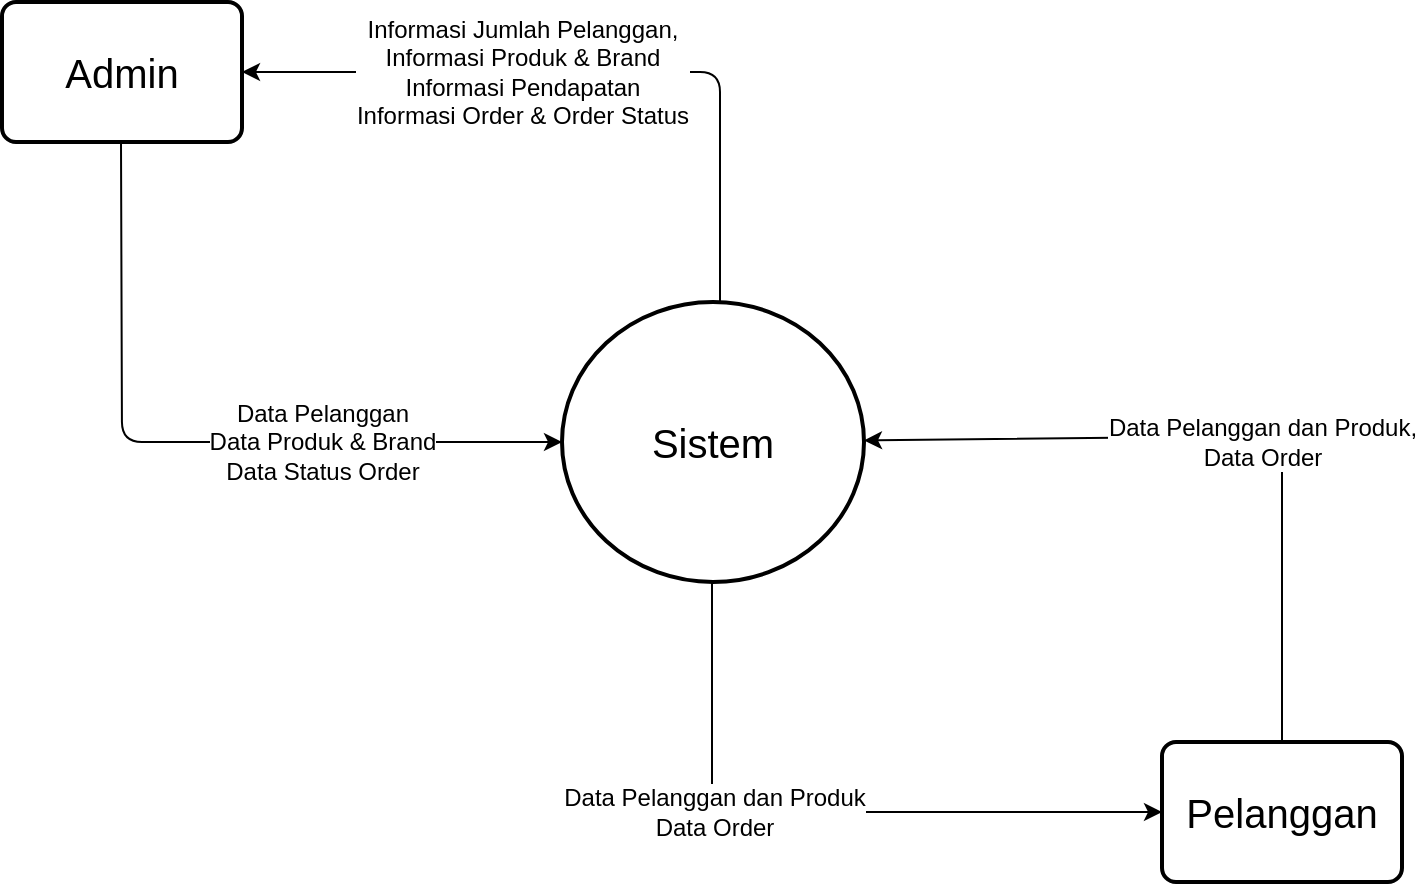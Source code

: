 <mxfile version="14.9.4" type="device" pages="6"><diagram id="sgA6aeNrtOhsm39W0cN5" name="Data Flow Diagram"><mxGraphModel dx="862" dy="482" grid="1" gridSize="10" guides="1" tooltips="1" connect="1" arrows="1" fold="1" page="1" pageScale="1" pageWidth="827" pageHeight="1169" math="0" shadow="0"><root><mxCell id="KXkqj0pBBz18cqoMZLjd-0"/><mxCell id="KXkqj0pBBz18cqoMZLjd-1" parent="KXkqj0pBBz18cqoMZLjd-0"/><mxCell id="KXkqj0pBBz18cqoMZLjd-3" value="Sistem" style="strokeWidth=2;html=1;shape=mxgraph.flowchart.start_2;whiteSpace=wrap;fontSize=20;" parent="KXkqj0pBBz18cqoMZLjd-1" vertex="1"><mxGeometry x="310" y="190" width="151" height="140" as="geometry"/></mxCell><mxCell id="KXkqj0pBBz18cqoMZLjd-4" value="Pelanggan" style="rounded=1;whiteSpace=wrap;html=1;absoluteArcSize=1;arcSize=14;strokeWidth=2;fontSize=20;" parent="KXkqj0pBBz18cqoMZLjd-1" vertex="1"><mxGeometry x="610" y="410" width="120" height="70" as="geometry"/></mxCell><mxCell id="KXkqj0pBBz18cqoMZLjd-5" value="Admin" style="rounded=1;whiteSpace=wrap;html=1;absoluteArcSize=1;arcSize=14;strokeWidth=2;fontSize=20;" parent="KXkqj0pBBz18cqoMZLjd-1" vertex="1"><mxGeometry x="30" y="40" width="120" height="70" as="geometry"/></mxCell><mxCell id="KXkqj0pBBz18cqoMZLjd-8" value="" style="endArrow=classic;html=1;fontSize=12;" parent="KXkqj0pBBz18cqoMZLjd-1" target="KXkqj0pBBz18cqoMZLjd-3" edge="1"><mxGeometry width="50" height="50" relative="1" as="geometry"><mxPoint x="670" y="410" as="sourcePoint"/><mxPoint x="670" y="220" as="targetPoint"/><Array as="points"><mxPoint x="670" y="257"/></Array></mxGeometry></mxCell><mxCell id="KXkqj0pBBz18cqoMZLjd-9" value="Data Pelanggan dan Produk,&lt;br&gt;Data Order" style="edgeLabel;html=1;align=center;verticalAlign=middle;resizable=0;points=[];fontSize=12;" parent="KXkqj0pBBz18cqoMZLjd-8" vertex="1" connectable="0"><mxGeometry x="0.199" y="-1" relative="1" as="geometry"><mxPoint x="54" y="3" as="offset"/></mxGeometry></mxCell><mxCell id="KXkqj0pBBz18cqoMZLjd-10" value="" style="endArrow=classic;html=1;fontSize=12;entryX=0;entryY=0.5;entryDx=0;entryDy=0;" parent="KXkqj0pBBz18cqoMZLjd-1" target="KXkqj0pBBz18cqoMZLjd-4" edge="1"><mxGeometry width="50" height="50" relative="1" as="geometry"><mxPoint x="385" y="330" as="sourcePoint"/><mxPoint x="385" y="490" as="targetPoint"/><Array as="points"><mxPoint x="385" y="445"/></Array></mxGeometry></mxCell><mxCell id="KXkqj0pBBz18cqoMZLjd-12" value="Data Pelanggan dan Produk&lt;br&gt;Data Order" style="edgeLabel;html=1;align=center;verticalAlign=middle;resizable=0;points=[];fontSize=12;" parent="KXkqj0pBBz18cqoMZLjd-10" vertex="1" connectable="0"><mxGeometry x="-0.024" y="-3" relative="1" as="geometry"><mxPoint x="-50" y="-3" as="offset"/></mxGeometry></mxCell><mxCell id="KXkqj0pBBz18cqoMZLjd-13" value="" style="endArrow=classic;html=1;fontSize=12;entryX=1;entryY=0.5;entryDx=0;entryDy=0;" parent="KXkqj0pBBz18cqoMZLjd-1" target="KXkqj0pBBz18cqoMZLjd-5" edge="1"><mxGeometry width="50" height="50" relative="1" as="geometry"><mxPoint x="389" y="190" as="sourcePoint"/><mxPoint x="389" y="40" as="targetPoint"/><Array as="points"><mxPoint x="389" y="75"/></Array></mxGeometry></mxCell><mxCell id="KXkqj0pBBz18cqoMZLjd-14" value="Informasi Jumlah Pelanggan,&lt;br&gt;Informasi Produk &amp;amp; Brand&lt;br&gt;Informasi Pendapatan&lt;br&gt;Informasi Order &amp;amp; Order Status" style="edgeLabel;html=1;align=center;verticalAlign=middle;resizable=0;points=[];fontSize=12;" parent="KXkqj0pBBz18cqoMZLjd-13" vertex="1" connectable="0"><mxGeometry x="0.017" relative="1" as="geometry"><mxPoint x="-34" as="offset"/></mxGeometry></mxCell><mxCell id="KXkqj0pBBz18cqoMZLjd-15" value="" style="endArrow=classic;html=1;fontSize=12;entryX=0;entryY=0.5;entryDx=0;entryDy=0;entryPerimeter=0;" parent="KXkqj0pBBz18cqoMZLjd-1" target="KXkqj0pBBz18cqoMZLjd-3" edge="1"><mxGeometry width="50" height="50" relative="1" as="geometry"><mxPoint x="89.5" y="110" as="sourcePoint"/><mxPoint x="90" y="290" as="targetPoint"/><Array as="points"><mxPoint x="90" y="260"/></Array></mxGeometry></mxCell><mxCell id="KXkqj0pBBz18cqoMZLjd-16" value="Data Pelanggan&lt;br&gt;Data Produk &amp;amp; Brand&lt;br&gt;Data Status Order" style="edgeLabel;html=1;align=center;verticalAlign=middle;resizable=0;points=[];fontSize=12;" parent="KXkqj0pBBz18cqoMZLjd-15" vertex="1" connectable="0"><mxGeometry x="0.011" y="1" relative="1" as="geometry"><mxPoint x="63" y="1" as="offset"/></mxGeometry></mxCell></root></mxGraphModel></diagram><diagram id="52UI8LuDfZfaPLzpaove" name="Flow Client-Side"><mxGraphModel dx="862" dy="482" grid="1" gridSize="10" guides="1" tooltips="1" connect="1" arrows="1" fold="1" page="1" pageScale="1" pageWidth="827" pageHeight="1169" math="0" shadow="0"><root><mxCell id="hZgIemzy5_HI3gVBsy_I-0"/><mxCell id="hZgIemzy5_HI3gVBsy_I-1" parent="hZgIemzy5_HI3gVBsy_I-0"/><mxCell id="FNafJH12a9QyyDMkoHZB-0" value="Start" style="strokeWidth=2;html=1;shape=mxgraph.flowchart.start_1;whiteSpace=wrap;" parent="hZgIemzy5_HI3gVBsy_I-1" vertex="1"><mxGeometry x="115" y="20" width="100" height="60" as="geometry"/></mxCell><mxCell id="FNafJH12a9QyyDMkoHZB-1" value="Sudah Punya Akun?" style="strokeWidth=2;html=1;shape=mxgraph.flowchart.decision;whiteSpace=wrap;" parent="hZgIemzy5_HI3gVBsy_I-1" vertex="1"><mxGeometry x="115" y="110" width="100" height="100" as="geometry"/></mxCell><mxCell id="FNafJH12a9QyyDMkoHZB-2" value="Sign In" style="rounded=1;whiteSpace=wrap;html=1;absoluteArcSize=1;arcSize=14;strokeWidth=2;" parent="hZgIemzy5_HI3gVBsy_I-1" vertex="1"><mxGeometry x="100" y="260" width="130" height="50" as="geometry"/></mxCell><mxCell id="FNafJH12a9QyyDMkoHZB-3" value="Sign Up" style="rounded=1;whiteSpace=wrap;html=1;absoluteArcSize=1;arcSize=14;strokeWidth=2;" parent="hZgIemzy5_HI3gVBsy_I-1" vertex="1"><mxGeometry x="364" y="135" width="130" height="50" as="geometry"/></mxCell><mxCell id="FNafJH12a9QyyDMkoHZB-4" value="Belanja?" style="strokeWidth=2;html=1;shape=mxgraph.flowchart.decision;whiteSpace=wrap;" parent="hZgIemzy5_HI3gVBsy_I-1" vertex="1"><mxGeometry x="115" y="360" width="100" height="100" as="geometry"/></mxCell><mxCell id="FNafJH12a9QyyDMkoHZB-5" value="Lihat Riwayat Order?" style="strokeWidth=2;html=1;shape=mxgraph.flowchart.decision;whiteSpace=wrap;" parent="hZgIemzy5_HI3gVBsy_I-1" vertex="1"><mxGeometry x="379" y="360" width="100" height="100" as="geometry"/></mxCell><mxCell id="FNafJH12a9QyyDMkoHZB-6" value="Lihat/Cari Produk" style="rounded=1;whiteSpace=wrap;html=1;absoluteArcSize=1;arcSize=14;strokeWidth=2;" parent="hZgIemzy5_HI3gVBsy_I-1" vertex="1"><mxGeometry x="100" y="510" width="130" height="50" as="geometry"/></mxCell><mxCell id="FNafJH12a9QyyDMkoHZB-7" value="Lihat Proses dan Riwayat Order" style="rounded=1;whiteSpace=wrap;html=1;absoluteArcSize=1;arcSize=14;strokeWidth=2;" parent="hZgIemzy5_HI3gVBsy_I-1" vertex="1"><mxGeometry x="364" y="510" width="130" height="50" as="geometry"/></mxCell><mxCell id="FNafJH12a9QyyDMkoHZB-8" value="Sign Out" style="rounded=1;whiteSpace=wrap;html=1;absoluteArcSize=1;arcSize=14;strokeWidth=2;" parent="hZgIemzy5_HI3gVBsy_I-1" vertex="1"><mxGeometry x="645" y="385" width="130" height="50" as="geometry"/></mxCell><mxCell id="FNafJH12a9QyyDMkoHZB-9" value="Lihat Detail Produk" style="rounded=1;whiteSpace=wrap;html=1;absoluteArcSize=1;arcSize=14;strokeWidth=2;" parent="hZgIemzy5_HI3gVBsy_I-1" vertex="1"><mxGeometry x="100" y="610" width="130" height="50" as="geometry"/></mxCell><mxCell id="FNafJH12a9QyyDMkoHZB-11" value="Add to Cart?" style="strokeWidth=2;html=1;shape=mxgraph.flowchart.decision;whiteSpace=wrap;" parent="hZgIemzy5_HI3gVBsy_I-1" vertex="1"><mxGeometry x="115" y="710" width="100" height="100" as="geometry"/></mxCell><mxCell id="FNafJH12a9QyyDMkoHZB-12" value="" style="endArrow=classic;html=1;" parent="hZgIemzy5_HI3gVBsy_I-1" edge="1"><mxGeometry width="50" height="50" relative="1" as="geometry"><mxPoint x="164.5" y="80" as="sourcePoint"/><mxPoint x="164.5" y="110" as="targetPoint"/></mxGeometry></mxCell><mxCell id="FNafJH12a9QyyDMkoHZB-13" value="Ya" style="text;html=1;strokeColor=none;fillColor=none;align=center;verticalAlign=middle;whiteSpace=wrap;rounded=0;" parent="hZgIemzy5_HI3gVBsy_I-1" vertex="1"><mxGeometry x="135" y="210" width="40" height="20" as="geometry"/></mxCell><mxCell id="FNafJH12a9QyyDMkoHZB-15" value="" style="endArrow=classic;html=1;" parent="hZgIemzy5_HI3gVBsy_I-1" edge="1"><mxGeometry width="50" height="50" relative="1" as="geometry"><mxPoint x="164.5" y="210" as="sourcePoint"/><mxPoint x="164.5" y="260" as="targetPoint"/></mxGeometry></mxCell><mxCell id="FNafJH12a9QyyDMkoHZB-16" value="" style="endArrow=classic;html=1;entryX=0;entryY=0.5;entryDx=0;entryDy=0;" parent="hZgIemzy5_HI3gVBsy_I-1" target="FNafJH12a9QyyDMkoHZB-3" edge="1"><mxGeometry width="50" height="50" relative="1" as="geometry"><mxPoint x="215" y="159.5" as="sourcePoint"/><mxPoint x="275" y="159.5" as="targetPoint"/></mxGeometry></mxCell><mxCell id="FNafJH12a9QyyDMkoHZB-17" value="Tidak" style="text;html=1;strokeColor=none;fillColor=none;align=center;verticalAlign=middle;whiteSpace=wrap;rounded=0;" parent="hZgIemzy5_HI3gVBsy_I-1" vertex="1"><mxGeometry x="215" y="140" width="40" height="20" as="geometry"/></mxCell><mxCell id="FNafJH12a9QyyDMkoHZB-20" value="" style="endArrow=classic;html=1;" parent="hZgIemzy5_HI3gVBsy_I-1" edge="1"><mxGeometry width="50" height="50" relative="1" as="geometry"><mxPoint x="428.41" y="185" as="sourcePoint"/><mxPoint x="170" y="320" as="targetPoint"/><Array as="points"><mxPoint x="428" y="320"/></Array></mxGeometry></mxCell><mxCell id="FNafJH12a9QyyDMkoHZB-22" value="" style="endArrow=classic;html=1;" parent="hZgIemzy5_HI3gVBsy_I-1" edge="1"><mxGeometry width="50" height="50" relative="1" as="geometry"><mxPoint x="164.5" y="310" as="sourcePoint"/><mxPoint x="164.5" y="360" as="targetPoint"/></mxGeometry></mxCell><mxCell id="FNafJH12a9QyyDMkoHZB-23" value="" style="endArrow=classic;html=1;entryX=0;entryY=0.5;entryDx=0;entryDy=0;entryPerimeter=0;" parent="hZgIemzy5_HI3gVBsy_I-1" target="FNafJH12a9QyyDMkoHZB-5" edge="1"><mxGeometry width="50" height="50" relative="1" as="geometry"><mxPoint x="215" y="409.58" as="sourcePoint"/><mxPoint x="275" y="409.58" as="targetPoint"/></mxGeometry></mxCell><mxCell id="FNafJH12a9QyyDMkoHZB-24" value="" style="endArrow=classic;html=1;" parent="hZgIemzy5_HI3gVBsy_I-1" edge="1"><mxGeometry width="50" height="50" relative="1" as="geometry"><mxPoint x="164.58" y="460" as="sourcePoint"/><mxPoint x="164.58" y="510" as="targetPoint"/></mxGeometry></mxCell><mxCell id="FNafJH12a9QyyDMkoHZB-25" value="Ya" style="text;html=1;strokeColor=none;fillColor=none;align=center;verticalAlign=middle;whiteSpace=wrap;rounded=0;" parent="hZgIemzy5_HI3gVBsy_I-1" vertex="1"><mxGeometry x="135" y="460" width="40" height="20" as="geometry"/></mxCell><mxCell id="FNafJH12a9QyyDMkoHZB-26" value="Tidak" style="text;html=1;strokeColor=none;fillColor=none;align=center;verticalAlign=middle;whiteSpace=wrap;rounded=0;" parent="hZgIemzy5_HI3gVBsy_I-1" vertex="1"><mxGeometry x="215" y="390" width="40" height="20" as="geometry"/></mxCell><mxCell id="FNafJH12a9QyyDMkoHZB-28" value="" style="endArrow=classic;html=1;entryX=0;entryY=0.5;entryDx=0;entryDy=0;entryPerimeter=0;" parent="hZgIemzy5_HI3gVBsy_I-1" edge="1"><mxGeometry width="50" height="50" relative="1" as="geometry"><mxPoint x="479" y="410.0" as="sourcePoint"/><mxPoint x="643" y="410.42" as="targetPoint"/></mxGeometry></mxCell><mxCell id="FNafJH12a9QyyDMkoHZB-29" value="" style="endArrow=classic;html=1;" parent="hZgIemzy5_HI3gVBsy_I-1" edge="1"><mxGeometry width="50" height="50" relative="1" as="geometry"><mxPoint x="428.5" y="460" as="sourcePoint"/><mxPoint x="428.5" y="510" as="targetPoint"/></mxGeometry></mxCell><mxCell id="FNafJH12a9QyyDMkoHZB-30" value="Ya" style="text;html=1;strokeColor=none;fillColor=none;align=center;verticalAlign=middle;whiteSpace=wrap;rounded=0;" parent="hZgIemzy5_HI3gVBsy_I-1" vertex="1"><mxGeometry x="395" y="460" width="40" height="20" as="geometry"/></mxCell><mxCell id="FNafJH12a9QyyDMkoHZB-31" value="Tidak" style="text;html=1;strokeColor=none;fillColor=none;align=center;verticalAlign=middle;whiteSpace=wrap;rounded=0;" parent="hZgIemzy5_HI3gVBsy_I-1" vertex="1"><mxGeometry x="479" y="390" width="40" height="20" as="geometry"/></mxCell><mxCell id="FNafJH12a9QyyDMkoHZB-33" value="" style="endArrow=classic;html=1;" parent="hZgIemzy5_HI3gVBsy_I-1" edge="1"><mxGeometry width="50" height="50" relative="1" as="geometry"><mxPoint x="164.17" y="560" as="sourcePoint"/><mxPoint x="164.17" y="610" as="targetPoint"/></mxGeometry></mxCell><mxCell id="FNafJH12a9QyyDMkoHZB-34" value="" style="endArrow=classic;html=1;" parent="hZgIemzy5_HI3gVBsy_I-1" edge="1"><mxGeometry width="50" height="50" relative="1" as="geometry"><mxPoint x="164.17" y="660" as="sourcePoint"/><mxPoint x="164.17" y="710" as="targetPoint"/></mxGeometry></mxCell><mxCell id="FNafJH12a9QyyDMkoHZB-37" value="" style="endArrow=classic;html=1;" parent="hZgIemzy5_HI3gVBsy_I-1" edge="1"><mxGeometry width="50" height="50" relative="1" as="geometry"><mxPoint x="494" y="534.41" as="sourcePoint"/><mxPoint x="170" y="340" as="targetPoint"/><Array as="points"><mxPoint x="580" y="534"/><mxPoint x="580" y="340"/></Array></mxGeometry></mxCell><mxCell id="FNafJH12a9QyyDMkoHZB-41" value="Tidak" style="text;html=1;strokeColor=none;fillColor=none;align=center;verticalAlign=middle;whiteSpace=wrap;rounded=0;" parent="hZgIemzy5_HI3gVBsy_I-1" vertex="1"><mxGeometry x="75" y="740" width="40" height="20" as="geometry"/></mxCell><mxCell id="FNafJH12a9QyyDMkoHZB-50" value="" style="endArrow=classic;html=1;exitX=0;exitY=0.5;exitDx=0;exitDy=0;exitPerimeter=0;" parent="hZgIemzy5_HI3gVBsy_I-1" source="FNafJH12a9QyyDMkoHZB-56" edge="1"><mxGeometry width="50" height="50" relative="1" as="geometry"><mxPoint x="110" y="760" as="sourcePoint"/><mxPoint x="160" y="340" as="targetPoint"/><Array as="points"><mxPoint x="40" y="1030"/><mxPoint x="40" y="340"/></Array></mxGeometry></mxCell><mxCell id="FNafJH12a9QyyDMkoHZB-51" value="" style="endArrow=classic;html=1;" parent="hZgIemzy5_HI3gVBsy_I-1" edge="1"><mxGeometry width="50" height="50" relative="1" as="geometry"><mxPoint x="164.17" y="810" as="sourcePoint"/><mxPoint x="164.17" y="870" as="targetPoint"/></mxGeometry></mxCell><mxCell id="FNafJH12a9QyyDMkoHZB-52" value="Lihat Cart Item" style="rounded=1;whiteSpace=wrap;html=1;absoluteArcSize=1;arcSize=14;strokeWidth=2;" parent="hZgIemzy5_HI3gVBsy_I-1" vertex="1"><mxGeometry x="100" y="870" width="130" height="50" as="geometry"/></mxCell><mxCell id="FNafJH12a9QyyDMkoHZB-53" value="Ya" style="text;html=1;strokeColor=none;fillColor=none;align=center;verticalAlign=middle;whiteSpace=wrap;rounded=0;" parent="hZgIemzy5_HI3gVBsy_I-1" vertex="1"><mxGeometry x="130" y="810" width="40" height="20" as="geometry"/></mxCell><mxCell id="FNafJH12a9QyyDMkoHZB-56" value="Check-Out?" style="strokeWidth=2;html=1;shape=mxgraph.flowchart.decision;whiteSpace=wrap;" parent="hZgIemzy5_HI3gVBsy_I-1" vertex="1"><mxGeometry x="115" y="980" width="100" height="100" as="geometry"/></mxCell><mxCell id="FNafJH12a9QyyDMkoHZB-57" value="" style="endArrow=classic;html=1;" parent="hZgIemzy5_HI3gVBsy_I-1" edge="1"><mxGeometry width="50" height="50" relative="1" as="geometry"><mxPoint x="164.17" y="920.0" as="sourcePoint"/><mxPoint x="164.17" y="980.0" as="targetPoint"/></mxGeometry></mxCell><mxCell id="FNafJH12a9QyyDMkoHZB-59" value="" style="endArrow=none;html=1;" parent="hZgIemzy5_HI3gVBsy_I-1" edge="1"><mxGeometry width="50" height="50" relative="1" as="geometry"><mxPoint x="40" y="760" as="sourcePoint"/><mxPoint x="115" y="760" as="targetPoint"/></mxGeometry></mxCell><mxCell id="FNafJH12a9QyyDMkoHZB-60" value="Tidak" style="text;html=1;strokeColor=none;fillColor=none;align=center;verticalAlign=middle;whiteSpace=wrap;rounded=0;" parent="hZgIemzy5_HI3gVBsy_I-1" vertex="1"><mxGeometry x="75" y="1010" width="40" height="20" as="geometry"/></mxCell><mxCell id="FNafJH12a9QyyDMkoHZB-61" value="" style="endArrow=classic;html=1;entryX=0.5;entryY=1;entryDx=0;entryDy=0;entryPerimeter=0;" parent="hZgIemzy5_HI3gVBsy_I-1" target="3vXqPUoAJIiV8nSYKwl_-1" edge="1"><mxGeometry width="50" height="50" relative="1" as="geometry"><mxPoint x="215" y="1030" as="sourcePoint"/><mxPoint x="429" y="970" as="targetPoint"/><Array as="points"><mxPoint x="429" y="1030"/></Array></mxGeometry></mxCell><mxCell id="FNafJH12a9QyyDMkoHZB-62" value="Ya" style="text;html=1;strokeColor=none;fillColor=none;align=center;verticalAlign=middle;whiteSpace=wrap;rounded=0;" parent="hZgIemzy5_HI3gVBsy_I-1" vertex="1"><mxGeometry x="215" y="1010" width="40" height="20" as="geometry"/></mxCell><mxCell id="bkKfjKQKY4PSpqMI1vLi-0" value="End" style="strokeWidth=2;html=1;shape=mxgraph.flowchart.start_1;whiteSpace=wrap;" parent="hZgIemzy5_HI3gVBsy_I-1" vertex="1"><mxGeometry x="660" y="510" width="100" height="60" as="geometry"/></mxCell><mxCell id="bkKfjKQKY4PSpqMI1vLi-1" value="" style="endArrow=classic;html=1;entryX=0.5;entryY=0;entryDx=0;entryDy=0;entryPerimeter=0;" parent="hZgIemzy5_HI3gVBsy_I-1" target="bkKfjKQKY4PSpqMI1vLi-0" edge="1"><mxGeometry width="50" height="50" relative="1" as="geometry"><mxPoint x="709.17" y="435" as="sourcePoint"/><mxPoint x="709.17" y="485" as="targetPoint"/></mxGeometry></mxCell><mxCell id="3vXqPUoAJIiV8nSYKwl_-1" value="Upload Bukti Transfer?" style="strokeWidth=2;html=1;shape=mxgraph.flowchart.decision;whiteSpace=wrap;" parent="hZgIemzy5_HI3gVBsy_I-1" vertex="1"><mxGeometry x="380" y="840" width="100" height="100" as="geometry"/></mxCell><mxCell id="3vXqPUoAJIiV8nSYKwl_-2" value="Lihat dan upload bukti transfers" style="rounded=1;whiteSpace=wrap;html=1;absoluteArcSize=1;arcSize=14;strokeWidth=2;" parent="hZgIemzy5_HI3gVBsy_I-1" vertex="1"><mxGeometry x="364" y="725" width="130" height="50" as="geometry"/></mxCell><mxCell id="3vXqPUoAJIiV8nSYKwl_-3" value="" style="endArrow=classic;html=1;entryX=0.5;entryY=1;entryDx=0;entryDy=0;" parent="hZgIemzy5_HI3gVBsy_I-1" target="3vXqPUoAJIiV8nSYKwl_-2" edge="1"><mxGeometry width="50" height="50" relative="1" as="geometry"><mxPoint x="429.29" y="840.0" as="sourcePoint"/><mxPoint x="429" y="780" as="targetPoint"/></mxGeometry></mxCell><mxCell id="3vXqPUoAJIiV8nSYKwl_-4" value="" style="endArrow=classic;html=1;entryX=0.5;entryY=1;entryDx=0;entryDy=0;entryPerimeter=0;" parent="hZgIemzy5_HI3gVBsy_I-1" target="FNafJH12a9QyyDMkoHZB-56" edge="1"><mxGeometry width="50" height="50" relative="1" as="geometry"><mxPoint x="478" y="890" as="sourcePoint"/><mxPoint x="115" y="1120" as="targetPoint"/><Array as="points"><mxPoint x="509" y="890"/><mxPoint x="509" y="1120"/><mxPoint x="165" y="1120"/></Array></mxGeometry></mxCell><mxCell id="3vXqPUoAJIiV8nSYKwl_-5" value="Ya" style="text;html=1;strokeColor=none;fillColor=none;align=center;verticalAlign=middle;whiteSpace=wrap;rounded=0;" parent="hZgIemzy5_HI3gVBsy_I-1" vertex="1"><mxGeometry x="420" y="820" width="40" height="20" as="geometry"/></mxCell><mxCell id="3vXqPUoAJIiV8nSYKwl_-6" value="Tidak" style="text;html=1;strokeColor=none;fillColor=none;align=center;verticalAlign=middle;whiteSpace=wrap;rounded=0;" parent="hZgIemzy5_HI3gVBsy_I-1" vertex="1"><mxGeometry x="479" y="870" width="40" height="20" as="geometry"/></mxCell><mxCell id="3vXqPUoAJIiV8nSYKwl_-7" value="" style="endArrow=classic;html=1;entryX=0.5;entryY=1;entryDx=0;entryDy=0;" parent="hZgIemzy5_HI3gVBsy_I-1" target="FNafJH12a9QyyDMkoHZB-7" edge="1"><mxGeometry width="50" height="50" relative="1" as="geometry"><mxPoint x="429.87" y="725.0" as="sourcePoint"/><mxPoint x="429.58" y="660" as="targetPoint"/></mxGeometry></mxCell></root></mxGraphModel></diagram><diagram id="YGA8YciYrYD4RO3T5GDk" name="Flow Admin-Side"><mxGraphModel dx="862" dy="482" grid="1" gridSize="10" guides="1" tooltips="1" connect="1" arrows="1" fold="1" page="1" pageScale="1" pageWidth="827" pageHeight="1169" math="0" shadow="0"><root><mxCell id="NArUpX6bmRY4_k9SDaYH-0"/><mxCell id="NArUpX6bmRY4_k9SDaYH-1" parent="NArUpX6bmRY4_k9SDaYH-0"/><mxCell id="Z8guJ-mG1oAMElBtLzYN-0" value="Start" style="strokeWidth=2;html=1;shape=mxgraph.flowchart.start_1;whiteSpace=wrap;" parent="NArUpX6bmRY4_k9SDaYH-1" vertex="1"><mxGeometry x="110" y="20" width="100" height="60" as="geometry"/></mxCell><mxCell id="Z8guJ-mG1oAMElBtLzYN-1" value="Page" style="strokeWidth=2;html=1;shape=mxgraph.flowchart.decision;whiteSpace=wrap;" parent="NArUpX6bmRY4_k9SDaYH-1" vertex="1"><mxGeometry x="110" y="250" width="100" height="100" as="geometry"/></mxCell><mxCell id="VA48z-obErC76xnx7aSf-0" value="Manage" style="rounded=1;whiteSpace=wrap;html=1;absoluteArcSize=1;arcSize=14;strokeWidth=2;" parent="NArUpX6bmRY4_k9SDaYH-1" vertex="1"><mxGeometry x="95" y="410" width="130" height="50" as="geometry"/></mxCell><mxCell id="VA48z-obErC76xnx7aSf-1" value="Dashboard" style="rounded=1;whiteSpace=wrap;html=1;absoluteArcSize=1;arcSize=14;strokeWidth=2;" parent="NArUpX6bmRY4_k9SDaYH-1" vertex="1"><mxGeometry x="95" y="140" width="130" height="50" as="geometry"/></mxCell><mxCell id="VA48z-obErC76xnx7aSf-2" value="" style="endArrow=classic;html=1;" parent="NArUpX6bmRY4_k9SDaYH-1" edge="1"><mxGeometry width="50" height="50" relative="1" as="geometry"><mxPoint x="159.5" y="80" as="sourcePoint"/><mxPoint x="159.5" y="140" as="targetPoint"/></mxGeometry></mxCell><mxCell id="VA48z-obErC76xnx7aSf-4" value="" style="endArrow=classic;html=1;" parent="NArUpX6bmRY4_k9SDaYH-1" edge="1"><mxGeometry width="50" height="50" relative="1" as="geometry"><mxPoint x="159.5" y="350" as="sourcePoint"/><mxPoint x="159.5" y="410" as="targetPoint"/></mxGeometry></mxCell><mxCell id="VA48z-obErC76xnx7aSf-5" value="Monitor :&lt;br&gt;User,&lt;br&gt;Brand,&lt;br&gt;Produk,&lt;br&gt;Order" style="rounded=1;whiteSpace=wrap;html=1;absoluteArcSize=1;arcSize=14;strokeWidth=2;" parent="NArUpX6bmRY4_k9SDaYH-1" vertex="1"><mxGeometry x="300" y="125" width="170" height="80" as="geometry"/></mxCell><mxCell id="VA48z-obErC76xnx7aSf-6" value="" style="endArrow=classic;html=1;entryX=0;entryY=0.5;entryDx=0;entryDy=0;" parent="NArUpX6bmRY4_k9SDaYH-1" target="VA48z-obErC76xnx7aSf-5" edge="1"><mxGeometry width="50" height="50" relative="1" as="geometry"><mxPoint x="225" y="164.5" as="sourcePoint"/><mxPoint x="275" y="164.5" as="targetPoint"/></mxGeometry></mxCell><mxCell id="VA48z-obErC76xnx7aSf-11" value="CRUD" style="rhombus;whiteSpace=wrap;html=1;" parent="NArUpX6bmRY4_k9SDaYH-1" vertex="1"><mxGeometry x="334" y="395" width="80" height="80" as="geometry"/></mxCell><mxCell id="VA48z-obErC76xnx7aSf-12" value="Produk&lt;br&gt;Brand&lt;br&gt;(block)User&lt;br&gt;(Update)Status Order" style="rounded=1;whiteSpace=wrap;html=1;absoluteArcSize=1;arcSize=14;strokeWidth=2;" parent="NArUpX6bmRY4_k9SDaYH-1" vertex="1"><mxGeometry x="510" y="395" width="130" height="80" as="geometry"/></mxCell><mxCell id="VA48z-obErC76xnx7aSf-13" value="" style="endArrow=classic;html=1;entryX=0;entryY=0.5;entryDx=0;entryDy=0;" parent="NArUpX6bmRY4_k9SDaYH-1" target="VA48z-obErC76xnx7aSf-11" edge="1"><mxGeometry width="50" height="50" relative="1" as="geometry"><mxPoint x="225" y="434.5" as="sourcePoint"/><mxPoint x="330" y="435" as="targetPoint"/></mxGeometry></mxCell><mxCell id="VA48z-obErC76xnx7aSf-14" value="" style="endArrow=classic;html=1;entryX=0;entryY=0.5;entryDx=0;entryDy=0;" parent="NArUpX6bmRY4_k9SDaYH-1" target="VA48z-obErC76xnx7aSf-12" edge="1"><mxGeometry width="50" height="50" relative="1" as="geometry"><mxPoint x="414.0" y="434.5" as="sourcePoint"/><mxPoint x="493" y="435.5" as="targetPoint"/></mxGeometry></mxCell><mxCell id="TZ3FrCHyANp8wbHE4HF_-0" value="" style="endArrow=classic;html=1;" parent="NArUpX6bmRY4_k9SDaYH-1" edge="1"><mxGeometry width="50" height="50" relative="1" as="geometry"><mxPoint x="575" y="395" as="sourcePoint"/><mxPoint x="160" y="380" as="targetPoint"/><Array as="points"><mxPoint x="575" y="380"/></Array></mxGeometry></mxCell><mxCell id="TZ3FrCHyANp8wbHE4HF_-1" value="" style="endArrow=classic;html=1;exitX=0.5;exitY=1;exitDx=0;exitDy=0;" parent="NArUpX6bmRY4_k9SDaYH-1" source="VA48z-obErC76xnx7aSf-11" edge="1"><mxGeometry width="50" height="50" relative="1" as="geometry"><mxPoint x="373.5" y="585" as="sourcePoint"/><mxPoint x="160" y="380" as="targetPoint"/><Array as="points"><mxPoint x="374" y="610"/><mxPoint x="80" y="610"/><mxPoint x="80" y="380"/></Array></mxGeometry></mxCell><mxCell id="TZ3FrCHyANp8wbHE4HF_-2" value="End" style="strokeWidth=2;html=1;shape=mxgraph.flowchart.start_1;whiteSpace=wrap;" parent="NArUpX6bmRY4_k9SDaYH-1" vertex="1"><mxGeometry x="690" y="270" width="100" height="60" as="geometry"/></mxCell><mxCell id="TZ3FrCHyANp8wbHE4HF_-3" value="" style="endArrow=classic;html=1;entryX=0;entryY=0.5;entryDx=0;entryDy=0;entryPerimeter=0;" parent="NArUpX6bmRY4_k9SDaYH-1" target="TZ3FrCHyANp8wbHE4HF_-2" edge="1"><mxGeometry width="50" height="50" relative="1" as="geometry"><mxPoint x="210" y="299.5" as="sourcePoint"/><mxPoint x="270" y="299.5" as="targetPoint"/></mxGeometry></mxCell><mxCell id="TZ3FrCHyANp8wbHE4HF_-4" value="" style="endArrow=classic;html=1;entryX=0;entryY=0.5;entryDx=0;entryDy=0;entryPerimeter=0;" parent="NArUpX6bmRY4_k9SDaYH-1" target="Z8guJ-mG1oAMElBtLzYN-1" edge="1"><mxGeometry width="50" height="50" relative="1" as="geometry"><mxPoint x="159.5" y="460" as="sourcePoint"/><mxPoint x="40" y="250" as="targetPoint"/><Array as="points"><mxPoint x="160" y="480"/><mxPoint x="40" y="480"/><mxPoint x="40" y="300"/></Array></mxGeometry></mxCell><mxCell id="HPUJLRkJZH7FoIbB9IVr-0" value="" style="endArrow=classic;startArrow=classic;html=1;exitX=0.5;exitY=0;exitDx=0;exitDy=0;exitPerimeter=0;" parent="NArUpX6bmRY4_k9SDaYH-1" source="Z8guJ-mG1oAMElBtLzYN-1" edge="1"><mxGeometry width="50" height="50" relative="1" as="geometry"><mxPoint x="159.5" y="240" as="sourcePoint"/><mxPoint x="159.5" y="190" as="targetPoint"/></mxGeometry></mxCell><mxCell id="cD8Bo6PyMBncKnk_MRjG-0" value="Ya" style="text;html=1;strokeColor=none;fillColor=none;align=center;verticalAlign=middle;whiteSpace=wrap;rounded=0;" parent="NArUpX6bmRY4_k9SDaYH-1" vertex="1"><mxGeometry x="400" y="410" width="40" height="20" as="geometry"/></mxCell><mxCell id="FbUQsBuvEMENZV6kkyRu-0" value="Tidak" style="text;html=1;strokeColor=none;fillColor=none;align=center;verticalAlign=middle;whiteSpace=wrap;rounded=0;" parent="NArUpX6bmRY4_k9SDaYH-1" vertex="1"><mxGeometry x="334" y="470" width="40" height="20" as="geometry"/></mxCell></root></mxGraphModel></diagram><diagram id="cztu2z-_U51SJz3YjzcG" name="Data Flow Program"><mxGraphModel dx="1437" dy="803" grid="1" gridSize="10" guides="1" tooltips="1" connect="1" arrows="1" fold="1" page="1" pageScale="1" pageWidth="827" pageHeight="1169" math="0" shadow="0"><root><mxCell id="IFunx1pGRhLlbRDMfRcq-0"/><mxCell id="IFunx1pGRhLlbRDMfRcq-1" parent="IFunx1pGRhLlbRDMfRcq-0"/><mxCell id="S6rJ6YeWOAEfqesttd7h-1" value="&lt;font style=&quot;font-size: 17px&quot;&gt;&lt;br&gt;Authentication(User)&lt;br&gt;CloudFireStore(DB)&lt;br&gt;CloudStorage(Storage)&lt;br&gt;&lt;/font&gt;" style="strokeWidth=2;html=1;shape=mxgraph.flowchart.database;whiteSpace=wrap;fontSize=20;" parent="IFunx1pGRhLlbRDMfRcq-1" vertex="1"><mxGeometry x="550" y="480" width="180" height="195" as="geometry"/></mxCell><mxCell id="S6rJ6YeWOAEfqesttd7h-5" value="" style="rounded=1;whiteSpace=wrap;html=1;absoluteArcSize=1;arcSize=14;strokeWidth=2;" parent="IFunx1pGRhLlbRDMfRcq-1" vertex="1"><mxGeometry x="70" y="110" width="130" height="280" as="geometry"/></mxCell><mxCell id="S6rJ6YeWOAEfqesttd7h-29" value="UI Object Data" style="rounded=1;whiteSpace=wrap;html=1;absoluteArcSize=1;arcSize=14;strokeWidth=2;fontSize=15;" parent="IFunx1pGRhLlbRDMfRcq-1" vertex="1"><mxGeometry x="85" y="150" width="105" height="220" as="geometry"/></mxCell><mxCell id="S6rJ6YeWOAEfqesttd7h-30" value="MyOptik App" style="text;html=1;strokeColor=none;fillColor=none;align=center;verticalAlign=middle;whiteSpace=wrap;rounded=0;fontSize=15;" parent="IFunx1pGRhLlbRDMfRcq-1" vertex="1"><mxGeometry x="82.5" y="120" width="97.5" height="20" as="geometry"/></mxCell><mxCell id="S6rJ6YeWOAEfqesttd7h-39" value="Services" style="rounded=1;whiteSpace=wrap;html=1;absoluteArcSize=1;arcSize=14;strokeWidth=2;fontSize=20;" parent="IFunx1pGRhLlbRDMfRcq-1" vertex="1"><mxGeometry x="580" y="200" width="100" height="100" as="geometry"/></mxCell><mxCell id="S6rJ6YeWOAEfqesttd7h-40" value="Models" style="rounded=1;whiteSpace=wrap;html=1;absoluteArcSize=1;arcSize=14;strokeWidth=2;fontSize=20;" parent="IFunx1pGRhLlbRDMfRcq-1" vertex="1"><mxGeometry x="290" y="290" width="100" height="100" as="geometry"/></mxCell><mxCell id="S6rJ6YeWOAEfqesttd7h-41" value="Provider" style="rounded=1;whiteSpace=wrap;html=1;absoluteArcSize=1;arcSize=14;strokeWidth=2;fontSize=20;" parent="IFunx1pGRhLlbRDMfRcq-1" vertex="1"><mxGeometry x="290" y="110" width="100" height="100" as="geometry"/></mxCell><mxCell id="S6rJ6YeWOAEfqesttd7h-43" value="" style="endArrow=none;dashed=1;html=1;dashPattern=1 3;strokeWidth=2;" parent="IFunx1pGRhLlbRDMfRcq-1" edge="1"><mxGeometry width="50" height="50" relative="1" as="geometry"><mxPoint x="40" y="440" as="sourcePoint"/><mxPoint x="40" y="40" as="targetPoint"/></mxGeometry></mxCell><mxCell id="S6rJ6YeWOAEfqesttd7h-44" value="" style="endArrow=none;dashed=1;html=1;dashPattern=1 3;strokeWidth=2;" parent="IFunx1pGRhLlbRDMfRcq-1" edge="1"><mxGeometry width="50" height="50" relative="1" as="geometry"><mxPoint x="40" y="440" as="sourcePoint"/><mxPoint x="810" y="440" as="targetPoint"/></mxGeometry></mxCell><mxCell id="S6rJ6YeWOAEfqesttd7h-47" value="" style="rounded=1;whiteSpace=wrap;html=1;absoluteArcSize=1;arcSize=14;strokeWidth=2;" parent="IFunx1pGRhLlbRDMfRcq-1" vertex="1"><mxGeometry x="70" y="780" width="130" height="280" as="geometry"/></mxCell><mxCell id="S6rJ6YeWOAEfqesttd7h-48" value="UI Object Data" style="rounded=1;whiteSpace=wrap;html=1;absoluteArcSize=1;arcSize=14;strokeWidth=2;fontSize=15;" parent="IFunx1pGRhLlbRDMfRcq-1" vertex="1"><mxGeometry x="82.5" y="820" width="105" height="220" as="geometry"/></mxCell><mxCell id="S6rJ6YeWOAEfqesttd7h-49" value="Services" style="rounded=1;whiteSpace=wrap;html=1;absoluteArcSize=1;arcSize=14;strokeWidth=2;fontSize=20;" parent="IFunx1pGRhLlbRDMfRcq-1" vertex="1"><mxGeometry x="590" y="870" width="100" height="100" as="geometry"/></mxCell><mxCell id="S6rJ6YeWOAEfqesttd7h-54" value="Admin MyOptik App" style="text;html=1;strokeColor=none;fillColor=none;align=center;verticalAlign=middle;whiteSpace=wrap;rounded=0;fontSize=15;" parent="IFunx1pGRhLlbRDMfRcq-1" vertex="1"><mxGeometry x="77.5" y="790" width="120" height="20" as="geometry"/></mxCell><mxCell id="S6rJ6YeWOAEfqesttd7h-56" value="" style="endArrow=none;dashed=1;html=1;dashPattern=1 3;strokeWidth=2;" parent="IFunx1pGRhLlbRDMfRcq-1" edge="1"><mxGeometry width="50" height="50" relative="1" as="geometry"><mxPoint x="40" y="40" as="sourcePoint"/><mxPoint x="810" y="40" as="targetPoint"/></mxGeometry></mxCell><mxCell id="S6rJ6YeWOAEfqesttd7h-57" value="" style="endArrow=none;dashed=1;html=1;dashPattern=1 3;strokeWidth=2;" parent="IFunx1pGRhLlbRDMfRcq-1" edge="1"><mxGeometry width="50" height="50" relative="1" as="geometry"><mxPoint x="810" y="440" as="sourcePoint"/><mxPoint x="810" y="40" as="targetPoint"/></mxGeometry></mxCell><mxCell id="S6rJ6YeWOAEfqesttd7h-58" value="Client-Side" style="text;html=1;strokeColor=none;fillColor=none;align=center;verticalAlign=middle;whiteSpace=wrap;rounded=0;fontSize=28;" parent="IFunx1pGRhLlbRDMfRcq-1" vertex="1"><mxGeometry x="39" y="40" width="151" height="60" as="geometry"/></mxCell><mxCell id="S6rJ6YeWOAEfqesttd7h-59" value="" style="endArrow=none;dashed=1;html=1;dashPattern=1 3;strokeWidth=2;" parent="IFunx1pGRhLlbRDMfRcq-1" edge="1"><mxGeometry width="50" height="50" relative="1" as="geometry"><mxPoint x="40" y="1119.29" as="sourcePoint"/><mxPoint x="40" y="719.29" as="targetPoint"/></mxGeometry></mxCell><mxCell id="S6rJ6YeWOAEfqesttd7h-60" value="" style="endArrow=none;dashed=1;html=1;dashPattern=1 3;strokeWidth=2;" parent="IFunx1pGRhLlbRDMfRcq-1" edge="1"><mxGeometry width="50" height="50" relative="1" as="geometry"><mxPoint x="40" y="1119.29" as="sourcePoint"/><mxPoint x="810" y="1119.29" as="targetPoint"/></mxGeometry></mxCell><mxCell id="S6rJ6YeWOAEfqesttd7h-61" value="" style="endArrow=none;dashed=1;html=1;dashPattern=1 3;strokeWidth=2;" parent="IFunx1pGRhLlbRDMfRcq-1" edge="1"><mxGeometry width="50" height="50" relative="1" as="geometry"><mxPoint x="40" y="719.29" as="sourcePoint"/><mxPoint x="810" y="719.29" as="targetPoint"/></mxGeometry></mxCell><mxCell id="S6rJ6YeWOAEfqesttd7h-62" value="" style="endArrow=none;dashed=1;html=1;dashPattern=1 3;strokeWidth=2;" parent="IFunx1pGRhLlbRDMfRcq-1" edge="1"><mxGeometry width="50" height="50" relative="1" as="geometry"><mxPoint x="810" y="1119.29" as="sourcePoint"/><mxPoint x="810" y="719.29" as="targetPoint"/></mxGeometry></mxCell><mxCell id="S6rJ6YeWOAEfqesttd7h-63" value="Admin-Side" style="text;html=1;strokeColor=none;fillColor=none;align=center;verticalAlign=middle;whiteSpace=wrap;rounded=0;fontSize=28;" parent="IFunx1pGRhLlbRDMfRcq-1" vertex="1"><mxGeometry x="39" y="719.29" width="151" height="60" as="geometry"/></mxCell><mxCell id="S6rJ6YeWOAEfqesttd7h-64" value="" style="endArrow=classic;html=1;fontSize=28;exitX=0.5;exitY=0;exitDx=0;exitDy=0;entryX=0.5;entryY=1;entryDx=0;entryDy=0;entryPerimeter=0;" parent="IFunx1pGRhLlbRDMfRcq-1" source="S6rJ6YeWOAEfqesttd7h-49" target="S6rJ6YeWOAEfqesttd7h-1" edge="1"><mxGeometry width="50" height="50" relative="1" as="geometry"><mxPoint x="650" y="860" as="sourcePoint"/><mxPoint x="650" y="670" as="targetPoint"/></mxGeometry></mxCell><mxCell id="S6rJ6YeWOAEfqesttd7h-65" value="" style="endArrow=classic;html=1;fontSize=28;exitX=0.433;exitY=0.999;exitDx=0;exitDy=0;exitPerimeter=0;entryX=0.38;entryY=-0.002;entryDx=0;entryDy=0;entryPerimeter=0;" parent="IFunx1pGRhLlbRDMfRcq-1" source="S6rJ6YeWOAEfqesttd7h-1" target="S6rJ6YeWOAEfqesttd7h-49" edge="1"><mxGeometry width="50" height="50" relative="1" as="geometry"><mxPoint x="629" y="680" as="sourcePoint"/><mxPoint x="629.29" y="870" as="targetPoint"/></mxGeometry></mxCell><mxCell id="S6rJ6YeWOAEfqesttd7h-66" value="" style="endArrow=classic;html=1;fontSize=28;entryX=0.551;entryY=0.998;entryDx=0;entryDy=0;entryPerimeter=0;" parent="IFunx1pGRhLlbRDMfRcq-1" target="S6rJ6YeWOAEfqesttd7h-39" edge="1"><mxGeometry width="50" height="50" relative="1" as="geometry"><mxPoint x="635" y="478" as="sourcePoint"/><mxPoint x="640" y="310" as="targetPoint"/></mxGeometry></mxCell><mxCell id="S6rJ6YeWOAEfqesttd7h-67" value="" style="endArrow=classic;html=1;fontSize=28;exitX=0.445;exitY=1.01;exitDx=0;exitDy=0;exitPerimeter=0;entryX=0.418;entryY=-0.005;entryDx=0;entryDy=0;entryPerimeter=0;" parent="IFunx1pGRhLlbRDMfRcq-1" source="S6rJ6YeWOAEfqesttd7h-39" target="S6rJ6YeWOAEfqesttd7h-1" edge="1"><mxGeometry width="50" height="50" relative="1" as="geometry"><mxPoint x="619" y="304" as="sourcePoint"/><mxPoint x="618.93" y="480" as="targetPoint"/></mxGeometry></mxCell><mxCell id="S6rJ6YeWOAEfqesttd7h-69" value="" style="endArrow=none;html=1;fontSize=28;" parent="IFunx1pGRhLlbRDMfRcq-1" edge="1"><mxGeometry width="50" height="50" relative="1" as="geometry"><mxPoint x="580" y="230" as="sourcePoint"/><mxPoint x="543" y="230" as="targetPoint"/></mxGeometry></mxCell><mxCell id="S6rJ6YeWOAEfqesttd7h-74" value="" style="endArrow=classic;html=1;fontSize=28;entryX=0.597;entryY=0.008;entryDx=0;entryDy=0;entryPerimeter=0;exitX=0.602;exitY=0.992;exitDx=0;exitDy=0;exitPerimeter=0;" parent="IFunx1pGRhLlbRDMfRcq-1" source="S6rJ6YeWOAEfqesttd7h-41" target="S6rJ6YeWOAEfqesttd7h-40" edge="1"><mxGeometry width="50" height="50" relative="1" as="geometry"><mxPoint x="350" y="220" as="sourcePoint"/><mxPoint x="350" y="276.25" as="targetPoint"/></mxGeometry></mxCell><mxCell id="S6rJ6YeWOAEfqesttd7h-75" value="" style="endArrow=classic;html=1;fontSize=28;exitX=0.404;exitY=-0.023;exitDx=0;exitDy=0;exitPerimeter=0;" parent="IFunx1pGRhLlbRDMfRcq-1" source="S6rJ6YeWOAEfqesttd7h-40" edge="1"><mxGeometry width="50" height="50" relative="1" as="geometry"><mxPoint x="330" y="280" as="sourcePoint"/><mxPoint x="330" y="210" as="targetPoint"/></mxGeometry></mxCell><mxCell id="S6rJ6YeWOAEfqesttd7h-76" value="" style="endArrow=classic;html=1;fontSize=28;entryX=1.004;entryY=0.322;entryDx=0;entryDy=0;entryPerimeter=0;" parent="IFunx1pGRhLlbRDMfRcq-1" target="S6rJ6YeWOAEfqesttd7h-40" edge="1"><mxGeometry width="50" height="50" relative="1" as="geometry"><mxPoint x="540" y="322" as="sourcePoint"/><mxPoint x="394" y="323" as="targetPoint"/></mxGeometry></mxCell><mxCell id="S6rJ6YeWOAEfqesttd7h-77" value="" style="endArrow=none;html=1;fontSize=28;" parent="IFunx1pGRhLlbRDMfRcq-1" edge="1"><mxGeometry width="50" height="50" relative="1" as="geometry"><mxPoint x="540" y="320" as="sourcePoint"/><mxPoint x="540" y="230" as="targetPoint"/></mxGeometry></mxCell><mxCell id="S6rJ6YeWOAEfqesttd7h-78" value="" style="endArrow=none;html=1;fontSize=28;entryX=0;entryY=0.5;entryDx=0;entryDy=0;" parent="IFunx1pGRhLlbRDMfRcq-1" target="S6rJ6YeWOAEfqesttd7h-41" edge="1"><mxGeometry width="50" height="50" relative="1" as="geometry"><mxPoint x="250" y="159.58" as="sourcePoint"/><mxPoint x="280" y="159.58" as="targetPoint"/></mxGeometry></mxCell><mxCell id="S6rJ6YeWOAEfqesttd7h-79" value="" style="endArrow=none;html=1;fontSize=28;" parent="IFunx1pGRhLlbRDMfRcq-1" edge="1"><mxGeometry width="50" height="50" relative="1" as="geometry"><mxPoint x="250" y="160.0" as="sourcePoint"/><mxPoint x="250" y="140" as="targetPoint"/></mxGeometry></mxCell><mxCell id="S6rJ6YeWOAEfqesttd7h-80" value="" style="endArrow=classic;html=1;fontSize=28;entryX=0.992;entryY=0.108;entryDx=0;entryDy=0;entryPerimeter=0;" parent="IFunx1pGRhLlbRDMfRcq-1" target="S6rJ6YeWOAEfqesttd7h-5" edge="1"><mxGeometry width="50" height="50" relative="1" as="geometry"><mxPoint x="250" y="140" as="sourcePoint"/><mxPoint x="220" y="140" as="targetPoint"/></mxGeometry></mxCell><mxCell id="S6rJ6YeWOAEfqesttd7h-94" value="" style="endArrow=none;html=1;fontSize=28;" parent="IFunx1pGRhLlbRDMfRcq-1" edge="1"><mxGeometry width="50" height="50" relative="1" as="geometry"><mxPoint x="390" y="150" as="sourcePoint"/><mxPoint x="630" y="150" as="targetPoint"/></mxGeometry></mxCell><mxCell id="S6rJ6YeWOAEfqesttd7h-95" value="" style="endArrow=classic;html=1;fontSize=28;entryX=0.5;entryY=0;entryDx=0;entryDy=0;" parent="IFunx1pGRhLlbRDMfRcq-1" target="S6rJ6YeWOAEfqesttd7h-39" edge="1"><mxGeometry width="50" height="50" relative="1" as="geometry"><mxPoint x="629.5" y="150" as="sourcePoint"/><mxPoint x="629.5" y="190" as="targetPoint"/></mxGeometry></mxCell><mxCell id="UFDKsmzVdo2-OTWOb3Zp-0" value="" style="endArrow=none;html=1;" parent="IFunx1pGRhLlbRDMfRcq-1" edge="1"><mxGeometry width="50" height="50" relative="1" as="geometry"><mxPoint x="200" y="129.29" as="sourcePoint"/><mxPoint x="260" y="129" as="targetPoint"/></mxGeometry></mxCell><mxCell id="UFDKsmzVdo2-OTWOb3Zp-2" value="" style="endArrow=none;html=1;" parent="IFunx1pGRhLlbRDMfRcq-1" edge="1"><mxGeometry width="50" height="50" relative="1" as="geometry"><mxPoint x="260" y="150" as="sourcePoint"/><mxPoint x="260" y="130" as="targetPoint"/></mxGeometry></mxCell><mxCell id="UFDKsmzVdo2-OTWOb3Zp-3" value="" style="endArrow=classic;html=1;" parent="IFunx1pGRhLlbRDMfRcq-1" edge="1"><mxGeometry width="50" height="50" relative="1" as="geometry"><mxPoint x="260" y="150" as="sourcePoint"/><mxPoint x="290" y="150" as="targetPoint"/></mxGeometry></mxCell><mxCell id="qNzawQOl79s4euhEIidJ-12" value="Models" style="rounded=1;whiteSpace=wrap;html=1;absoluteArcSize=1;arcSize=14;strokeWidth=2;fontSize=20;" parent="IFunx1pGRhLlbRDMfRcq-1" vertex="1"><mxGeometry x="290" y="950" width="100" height="100" as="geometry"/></mxCell><mxCell id="qNzawQOl79s4euhEIidJ-13" value="Provider" style="rounded=1;whiteSpace=wrap;html=1;absoluteArcSize=1;arcSize=14;strokeWidth=2;fontSize=20;" parent="IFunx1pGRhLlbRDMfRcq-1" vertex="1"><mxGeometry x="290" y="770" width="100" height="100" as="geometry"/></mxCell><mxCell id="qNzawQOl79s4euhEIidJ-17" value="" style="endArrow=none;html=1;fontSize=28;" parent="IFunx1pGRhLlbRDMfRcq-1" edge="1"><mxGeometry width="50" height="50" relative="1" as="geometry"><mxPoint x="589" y="900" as="sourcePoint"/><mxPoint x="542.6" y="900" as="targetPoint"/></mxGeometry></mxCell><mxCell id="qNzawQOl79s4euhEIidJ-18" value="" style="endArrow=classic;html=1;fontSize=28;entryX=1.004;entryY=0.322;entryDx=0;entryDy=0;entryPerimeter=0;" parent="IFunx1pGRhLlbRDMfRcq-1" edge="1"><mxGeometry width="50" height="50" relative="1" as="geometry"><mxPoint x="539.6" y="992" as="sourcePoint"/><mxPoint x="390.0" y="992.2" as="targetPoint"/></mxGeometry></mxCell><mxCell id="qNzawQOl79s4euhEIidJ-19" value="" style="endArrow=none;html=1;fontSize=28;" parent="IFunx1pGRhLlbRDMfRcq-1" edge="1"><mxGeometry width="50" height="50" relative="1" as="geometry"><mxPoint x="539.6" y="990" as="sourcePoint"/><mxPoint x="539.6" y="900" as="targetPoint"/></mxGeometry></mxCell><mxCell id="qNzawQOl79s4euhEIidJ-20" value="" style="endArrow=none;html=1;fontSize=28;" parent="IFunx1pGRhLlbRDMfRcq-1" edge="1"><mxGeometry width="50" height="50" relative="1" as="geometry"><mxPoint x="390" y="820" as="sourcePoint"/><mxPoint x="610" y="820" as="targetPoint"/></mxGeometry></mxCell><mxCell id="qNzawQOl79s4euhEIidJ-21" value="" style="endArrow=classic;html=1;fontSize=28;entryX=0.5;entryY=0;entryDx=0;entryDy=0;" parent="IFunx1pGRhLlbRDMfRcq-1" edge="1"><mxGeometry width="50" height="50" relative="1" as="geometry"><mxPoint x="609.5" y="820" as="sourcePoint"/><mxPoint x="610" y="870" as="targetPoint"/></mxGeometry></mxCell><mxCell id="qNzawQOl79s4euhEIidJ-22" value="" style="endArrow=classic;html=1;fontSize=28;entryX=0.597;entryY=0.008;entryDx=0;entryDy=0;entryPerimeter=0;exitX=0.602;exitY=0.992;exitDx=0;exitDy=0;exitPerimeter=0;" parent="IFunx1pGRhLlbRDMfRcq-1" edge="1"><mxGeometry width="50" height="50" relative="1" as="geometry"><mxPoint x="349.52" y="870.0" as="sourcePoint"/><mxPoint x="349.02" y="951.6" as="targetPoint"/></mxGeometry></mxCell><mxCell id="qNzawQOl79s4euhEIidJ-23" value="" style="endArrow=classic;html=1;fontSize=28;exitX=0.404;exitY=-0.023;exitDx=0;exitDy=0;exitPerimeter=0;" parent="IFunx1pGRhLlbRDMfRcq-1" edge="1"><mxGeometry width="50" height="50" relative="1" as="geometry"><mxPoint x="329.72" y="948.5" as="sourcePoint"/><mxPoint x="329.32" y="870.8" as="targetPoint"/></mxGeometry></mxCell><mxCell id="qNzawQOl79s4euhEIidJ-24" value="" style="endArrow=none;html=1;fontSize=28;entryX=0;entryY=0.5;entryDx=0;entryDy=0;" parent="IFunx1pGRhLlbRDMfRcq-1" edge="1"><mxGeometry width="50" height="50" relative="1" as="geometry"><mxPoint x="251.04" y="830.58" as="sourcePoint"/><mxPoint x="291.04" y="831.0" as="targetPoint"/></mxGeometry></mxCell><mxCell id="qNzawQOl79s4euhEIidJ-25" value="" style="endArrow=classic;html=1;fontSize=28;entryX=0.992;entryY=0.108;entryDx=0;entryDy=0;entryPerimeter=0;" parent="IFunx1pGRhLlbRDMfRcq-1" edge="1"><mxGeometry width="50" height="50" relative="1" as="geometry"><mxPoint x="251.04" y="811.0" as="sourcePoint"/><mxPoint x="200.0" y="811.24" as="targetPoint"/></mxGeometry></mxCell><mxCell id="qNzawQOl79s4euhEIidJ-26" value="" style="endArrow=none;html=1;" parent="IFunx1pGRhLlbRDMfRcq-1" edge="1"><mxGeometry width="50" height="50" relative="1" as="geometry"><mxPoint x="201.04" y="800.29" as="sourcePoint"/><mxPoint x="261.04" y="800" as="targetPoint"/></mxGeometry></mxCell><mxCell id="qNzawQOl79s4euhEIidJ-27" value="" style="endArrow=classic;html=1;" parent="IFunx1pGRhLlbRDMfRcq-1" edge="1"><mxGeometry width="50" height="50" relative="1" as="geometry"><mxPoint x="261.04" y="821.0" as="sourcePoint"/><mxPoint x="291.04" y="821.0" as="targetPoint"/></mxGeometry></mxCell><mxCell id="qNzawQOl79s4euhEIidJ-28" value="" style="endArrow=classic;html=1;fontSize=28;entryX=0.597;entryY=0.008;entryDx=0;entryDy=0;entryPerimeter=0;exitX=0.602;exitY=0.992;exitDx=0;exitDy=0;exitPerimeter=0;" parent="IFunx1pGRhLlbRDMfRcq-1" edge="1"><mxGeometry width="50" height="50" relative="1" as="geometry"><mxPoint x="350.56" y="1541" as="sourcePoint"/><mxPoint x="350.06" y="1622.6" as="targetPoint"/></mxGeometry></mxCell><mxCell id="qNzawQOl79s4euhEIidJ-29" value="" style="endArrow=classic;html=1;fontSize=28;exitX=0.404;exitY=-0.023;exitDx=0;exitDy=0;exitPerimeter=0;" parent="IFunx1pGRhLlbRDMfRcq-1" edge="1"><mxGeometry width="50" height="50" relative="1" as="geometry"><mxPoint x="330.76" y="1619.5" as="sourcePoint"/><mxPoint x="330.36" y="1541.8" as="targetPoint"/></mxGeometry></mxCell><mxCell id="qNzawQOl79s4euhEIidJ-46" value="" style="endArrow=none;html=1;fontSize=28;" parent="IFunx1pGRhLlbRDMfRcq-1" edge="1"><mxGeometry width="50" height="50" relative="1" as="geometry"><mxPoint x="250" y="830" as="sourcePoint"/><mxPoint x="250" y="810" as="targetPoint"/></mxGeometry></mxCell><mxCell id="qNzawQOl79s4euhEIidJ-47" value="" style="endArrow=none;html=1;" parent="IFunx1pGRhLlbRDMfRcq-1" edge="1"><mxGeometry width="50" height="50" relative="1" as="geometry"><mxPoint x="260" y="820" as="sourcePoint"/><mxPoint x="260" y="800" as="targetPoint"/></mxGeometry></mxCell></root></mxGraphModel></diagram><diagram id="LRJ4F6hmoouWOxJ5Pjr2" name="Prosedur Penelitian"><mxGraphModel dx="345" dy="193" grid="1" gridSize="10" guides="1" tooltips="1" connect="1" arrows="1" fold="1" page="1" pageScale="1" pageWidth="827" pageHeight="1169" math="0" shadow="0"><root><mxCell id="CAJGxEzRKbOpMMt-WALi-0"/><mxCell id="CAJGxEzRKbOpMMt-WALi-1" parent="CAJGxEzRKbOpMMt-WALi-0"/><mxCell id="MSOIKohGlCT54YbEQ-Tl-1" value="Identifikasi Masalah" style="rounded=0;whiteSpace=wrap;html=1;" parent="CAJGxEzRKbOpMMt-WALi-1" vertex="1"><mxGeometry x="260" y="160" width="120" height="40" as="geometry"/></mxCell><mxCell id="MSOIKohGlCT54YbEQ-Tl-2" value="Pengumpulan Data" style="rounded=0;whiteSpace=wrap;html=1;" parent="CAJGxEzRKbOpMMt-WALi-1" vertex="1"><mxGeometry x="90" y="160" width="120" height="40" as="geometry"/></mxCell><mxCell id="MSOIKohGlCT54YbEQ-Tl-3" value="Rancangan/Design Sistem" style="rounded=0;whiteSpace=wrap;html=1;" parent="CAJGxEzRKbOpMMt-WALi-1" vertex="1"><mxGeometry x="310" y="260" width="120" height="40" as="geometry"/></mxCell><mxCell id="MSOIKohGlCT54YbEQ-Tl-5" value="Implementasi Sitem/Code" style="rounded=0;whiteSpace=wrap;html=1;" parent="CAJGxEzRKbOpMMt-WALi-1" vertex="1"><mxGeometry x="480" y="260" width="120" height="40" as="geometry"/></mxCell><mxCell id="MSOIKohGlCT54YbEQ-Tl-6" value="Testing" style="rounded=0;whiteSpace=wrap;html=1;" parent="CAJGxEzRKbOpMMt-WALi-1" vertex="1"><mxGeometry x="640" y="210" width="120" height="40" as="geometry"/></mxCell><mxCell id="MSOIKohGlCT54YbEQ-Tl-8" value="" style="endArrow=classic;html=1;" parent="CAJGxEzRKbOpMMt-WALi-1" edge="1"><mxGeometry width="50" height="50" relative="1" as="geometry"><mxPoint x="140" y="200" as="sourcePoint"/><mxPoint x="200" y="260" as="targetPoint"/></mxGeometry></mxCell><mxCell id="MSOIKohGlCT54YbEQ-Tl-9" value="" style="endArrow=classic;html=1;entryX=0.5;entryY=1;entryDx=0;entryDy=0;" parent="CAJGxEzRKbOpMMt-WALi-1" target="MSOIKohGlCT54YbEQ-Tl-1" edge="1"><mxGeometry width="50" height="50" relative="1" as="geometry"><mxPoint x="200" y="260" as="sourcePoint"/><mxPoint x="320" y="220" as="targetPoint"/></mxGeometry></mxCell><mxCell id="MSOIKohGlCT54YbEQ-Tl-10" value="" style="endArrow=classic;html=1;" parent="CAJGxEzRKbOpMMt-WALi-1" edge="1"><mxGeometry width="50" height="50" relative="1" as="geometry"><mxPoint x="320" y="200" as="sourcePoint"/><mxPoint x="370" y="260" as="targetPoint"/></mxGeometry></mxCell><mxCell id="MSOIKohGlCT54YbEQ-Tl-12" value="" style="endArrow=classic;html=1;entryX=0;entryY=0.5;entryDx=0;entryDy=0;" parent="CAJGxEzRKbOpMMt-WALi-1" target="MSOIKohGlCT54YbEQ-Tl-6" edge="1"><mxGeometry width="50" height="50" relative="1" as="geometry"><mxPoint x="540" y="260" as="sourcePoint"/><mxPoint x="590" y="230" as="targetPoint"/></mxGeometry></mxCell><mxCell id="MSOIKohGlCT54YbEQ-Tl-13" value="Analisa Data" style="rounded=0;whiteSpace=wrap;html=1;" parent="CAJGxEzRKbOpMMt-WALi-1" vertex="1"><mxGeometry x="140" y="260" width="120" height="40" as="geometry"/></mxCell><mxCell id="MSOIKohGlCT54YbEQ-Tl-14" value="Pemilihan Tools/IDE/Framework" style="rounded=0;whiteSpace=wrap;html=1;" parent="CAJGxEzRKbOpMMt-WALi-1" vertex="1"><mxGeometry x="430" y="160" width="120" height="40" as="geometry"/></mxCell><mxCell id="MSOIKohGlCT54YbEQ-Tl-15" value="" style="endArrow=classic;html=1;entryX=0.5;entryY=1;entryDx=0;entryDy=0;" parent="CAJGxEzRKbOpMMt-WALi-1" target="MSOIKohGlCT54YbEQ-Tl-14" edge="1"><mxGeometry width="50" height="50" relative="1" as="geometry"><mxPoint x="370" y="260" as="sourcePoint"/><mxPoint x="420" y="230" as="targetPoint"/></mxGeometry></mxCell><mxCell id="MSOIKohGlCT54YbEQ-Tl-16" value="" style="endArrow=classic;html=1;entryX=0.558;entryY=0.025;entryDx=0;entryDy=0;entryPerimeter=0;" parent="CAJGxEzRKbOpMMt-WALi-1" target="MSOIKohGlCT54YbEQ-Tl-5" edge="1"><mxGeometry width="50" height="50" relative="1" as="geometry"><mxPoint x="490" y="200" as="sourcePoint"/><mxPoint x="530" y="230" as="targetPoint"/></mxGeometry></mxCell><mxCell id="qf-CM34eLc7t-RG19cdQ-0" value="ANALYSIS" style="rounded=0;whiteSpace=wrap;html=1;" vertex="1" parent="CAJGxEzRKbOpMMt-WALi-1"><mxGeometry x="150" y="440" width="80" height="40" as="geometry"/></mxCell><mxCell id="qf-CM34eLc7t-RG19cdQ-1" value="DESIGN" style="rounded=0;whiteSpace=wrap;html=1;" vertex="1" parent="CAJGxEzRKbOpMMt-WALi-1"><mxGeometry x="280" y="440" width="80" height="40" as="geometry"/></mxCell><mxCell id="qf-CM34eLc7t-RG19cdQ-2" value="CODE" style="rounded=0;whiteSpace=wrap;html=1;" vertex="1" parent="CAJGxEzRKbOpMMt-WALi-1"><mxGeometry x="414" y="440" width="80" height="40" as="geometry"/></mxCell><mxCell id="qf-CM34eLc7t-RG19cdQ-3" value="TEST" style="rounded=0;whiteSpace=wrap;html=1;" vertex="1" parent="CAJGxEzRKbOpMMt-WALi-1"><mxGeometry x="550" y="440" width="80" height="40" as="geometry"/></mxCell><mxCell id="qf-CM34eLc7t-RG19cdQ-4" value="" style="endArrow=classic;html=1;entryX=0;entryY=0.5;entryDx=0;entryDy=0;" edge="1" parent="CAJGxEzRKbOpMMt-WALi-1" target="qf-CM34eLc7t-RG19cdQ-1"><mxGeometry width="50" height="50" relative="1" as="geometry"><mxPoint x="230" y="459.5" as="sourcePoint"/><mxPoint x="270" y="459.5" as="targetPoint"/></mxGeometry></mxCell><mxCell id="qf-CM34eLc7t-RG19cdQ-5" value="" style="endArrow=classic;html=1;entryX=0;entryY=0.5;entryDx=0;entryDy=0;" edge="1" parent="CAJGxEzRKbOpMMt-WALi-1" target="qf-CM34eLc7t-RG19cdQ-2"><mxGeometry width="50" height="50" relative="1" as="geometry"><mxPoint x="360" y="459.5" as="sourcePoint"/><mxPoint x="410" y="460" as="targetPoint"/></mxGeometry></mxCell><mxCell id="qf-CM34eLc7t-RG19cdQ-7" value="" style="endArrow=classic;html=1;entryX=0;entryY=0.5;entryDx=0;entryDy=0;" edge="1" parent="CAJGxEzRKbOpMMt-WALi-1" target="qf-CM34eLc7t-RG19cdQ-3"><mxGeometry width="50" height="50" relative="1" as="geometry"><mxPoint x="494" y="459.75" as="sourcePoint"/><mxPoint x="548" y="460.25" as="targetPoint"/></mxGeometry></mxCell></root></mxGraphModel></diagram><diagram id="-RpgelZGKDB_jkpq9I9A" name="Kerangka Berpikir"><mxGraphModel dx="862" dy="482" grid="1" gridSize="10" guides="1" tooltips="1" connect="1" arrows="1" fold="1" page="1" pageScale="1" pageWidth="827" pageHeight="1169" math="0" shadow="0"><root><mxCell id="WOqyvqLAK6318oA0T3t0-0"/><mxCell id="WOqyvqLAK6318oA0T3t0-1" parent="WOqyvqLAK6318oA0T3t0-0"/><mxCell id="WOqyvqLAK6318oA0T3t0-2" value="Kondisi Awal" style="ellipse;whiteSpace=wrap;html=1;" parent="WOqyvqLAK6318oA0T3t0-1" vertex="1"><mxGeometry x="60" y="220" width="120" height="80" as="geometry"/></mxCell><mxCell id="WOqyvqLAK6318oA0T3t0-3" value="Tindakan" style="ellipse;whiteSpace=wrap;html=1;" parent="WOqyvqLAK6318oA0T3t0-1" vertex="1"><mxGeometry x="60" y="495" width="120" height="80" as="geometry"/></mxCell><mxCell id="WOqyvqLAK6318oA0T3t0-4" value="Kondisi Akhir" style="ellipse;whiteSpace=wrap;html=1;" parent="WOqyvqLAK6318oA0T3t0-1" vertex="1"><mxGeometry x="60" y="710" width="120" height="80" as="geometry"/></mxCell><mxCell id="WOqyvqLAK6318oA0T3t0-5" value="Toko Lets Shop :&lt;br&gt;Satu sistem penjualan, yaitu penjualan konvensional/offline" style="rounded=0;whiteSpace=wrap;html=1;align=left;" parent="WOqyvqLAK6318oA0T3t0-1" vertex="1"><mxGeometry x="270" y="220" width="130" height="80" as="geometry"/></mxCell><mxCell id="WOqyvqLAK6318oA0T3t0-6" value="&lt;div&gt;Toko Lets Shop :&lt;/div&gt;&lt;div&gt;Membuat sistem penjualan online, yaitu aplikasi e-commerce berbasis mobile&lt;/div&gt;&lt;div&gt;dengan algoritma sequensial searching&lt;/div&gt;" style="rounded=0;whiteSpace=wrap;html=1;align=left;" parent="WOqyvqLAK6318oA0T3t0-1" vertex="1"><mxGeometry x="270" y="470" width="130" height="130" as="geometry"/></mxCell><mxCell id="WOqyvqLAK6318oA0T3t0-7" value="&lt;div&gt;Pelanggan :&lt;/div&gt;&lt;div&gt;Kesulitan dan khawatir saat mencari/membeli produk dimasa pandemi, dan kurang bersaing dengan ukm lain&lt;/div&gt;" style="rounded=0;whiteSpace=wrap;html=1;align=left;" parent="WOqyvqLAK6318oA0T3t0-1" vertex="1"><mxGeometry x="520" y="250" width="140" height="110" as="geometry"/></mxCell><mxCell id="WOqyvqLAK6318oA0T3t0-8" value="" style="shape=flexArrow;endArrow=classic;html=1;endWidth=22;endSize=6.04;" parent="WOqyvqLAK6318oA0T3t0-1" edge="1"><mxGeometry width="50" height="50" relative="1" as="geometry"><mxPoint x="190" y="259.5" as="sourcePoint"/><mxPoint x="260" y="260" as="targetPoint"/></mxGeometry></mxCell><mxCell id="WOqyvqLAK6318oA0T3t0-9" value="" style="shape=flexArrow;endArrow=classic;html=1;endWidth=40;endSize=10.33;width=16;" parent="WOqyvqLAK6318oA0T3t0-1" edge="1"><mxGeometry width="50" height="50" relative="1" as="geometry"><mxPoint x="414" y="240" as="sourcePoint"/><mxPoint x="514" y="210" as="targetPoint"/></mxGeometry></mxCell><mxCell id="WOqyvqLAK6318oA0T3t0-10" value="" style="shape=flexArrow;endArrow=classic;html=1;endWidth=22;endSize=6.04;" parent="WOqyvqLAK6318oA0T3t0-1" edge="1"><mxGeometry width="50" height="50" relative="1" as="geometry"><mxPoint x="190" y="534.5" as="sourcePoint"/><mxPoint x="260" y="535" as="targetPoint"/></mxGeometry></mxCell><mxCell id="WOqyvqLAK6318oA0T3t0-11" value="Siklus I :&lt;br&gt;Dengan adanya aplikasi e-commerce mobile ini toko lets shop dapat bersaing kembali dengan UKM lain" style="rounded=0;whiteSpace=wrap;html=1;align=left;" parent="WOqyvqLAK6318oA0T3t0-1" vertex="1"><mxGeometry x="520" y="390" width="140" height="95" as="geometry"/></mxCell><mxCell id="WOqyvqLAK6318oA0T3t0-15" value="Siklus II :&lt;br&gt;Adanya sistem penjualan alternatif selain penjualan konvensional/offline" style="rounded=0;whiteSpace=wrap;html=1;align=left;" parent="WOqyvqLAK6318oA0T3t0-1" vertex="1"><mxGeometry x="520" y="500" width="140" height="70" as="geometry"/></mxCell><mxCell id="WOqyvqLAK6318oA0T3t0-17" value="Siklus III :&lt;br&gt;&lt;div&gt;Membuat kemudahan kepada pelanggan toko lets shop untuk membeli atau mencari produk&lt;/div&gt;" style="rounded=0;whiteSpace=wrap;html=1;align=left;" parent="WOqyvqLAK6318oA0T3t0-1" vertex="1"><mxGeometry x="520" y="590" width="140" height="80" as="geometry"/></mxCell><mxCell id="WOqyvqLAK6318oA0T3t0-19" value="" style="shape=flexArrow;endArrow=classic;html=1;endWidth=40;endSize=10.33;width=16;" parent="WOqyvqLAK6318oA0T3t0-1" edge="1"><mxGeometry width="50" height="50" relative="1" as="geometry"><mxPoint x="410" y="485" as="sourcePoint"/><mxPoint x="510" y="440" as="targetPoint"/></mxGeometry></mxCell><mxCell id="WOqyvqLAK6318oA0T3t0-20" value="" style="shape=flexArrow;endArrow=classic;html=1;endWidth=40;endSize=10.33;width=16;" parent="WOqyvqLAK6318oA0T3t0-1" edge="1"><mxGeometry width="50" height="50" relative="1" as="geometry"><mxPoint x="413.5" y="534.5" as="sourcePoint"/><mxPoint x="513.5" y="534.5" as="targetPoint"/></mxGeometry></mxCell><mxCell id="WOqyvqLAK6318oA0T3t0-21" value="" style="shape=flexArrow;endArrow=classic;html=1;endWidth=40;endSize=10.33;width=16;" parent="WOqyvqLAK6318oA0T3t0-1" edge="1"><mxGeometry width="50" height="50" relative="1" as="geometry"><mxPoint x="414" y="590" as="sourcePoint"/><mxPoint x="514" y="620" as="targetPoint"/></mxGeometry></mxCell><mxCell id="WOqyvqLAK6318oA0T3t0-22" value="Diduga melalui 'sistem penjualan online dengan aplikasi e-commerce dan algoritma sequensial searching' dapat meningkatkan 'omzet penjualan' bagi toko lets shop dan memudahkan pelanggan dalam membeli atau mencari produk" style="rounded=0;whiteSpace=wrap;html=1;align=left;" parent="WOqyvqLAK6318oA0T3t0-1" vertex="1"><mxGeometry x="270" y="710" width="280" height="80" as="geometry"/></mxCell><mxCell id="WOqyvqLAK6318oA0T3t0-23" value="&lt;div&gt;Toko Lets Shop :&lt;/div&gt;&lt;div&gt;Penurunan omzet penjualan&lt;/div&gt;" style="rounded=0;whiteSpace=wrap;html=1;align=left;" parent="WOqyvqLAK6318oA0T3t0-1" vertex="1"><mxGeometry x="520" y="180" width="140" height="50" as="geometry"/></mxCell><mxCell id="WOqyvqLAK6318oA0T3t0-24" value="" style="shape=flexArrow;endArrow=classic;html=1;endWidth=40;endSize=10.33;width=16;" parent="WOqyvqLAK6318oA0T3t0-1" edge="1"><mxGeometry width="50" height="50" relative="1" as="geometry"><mxPoint x="414" y="280" as="sourcePoint"/><mxPoint x="514" y="300" as="targetPoint"/></mxGeometry></mxCell><mxCell id="WOqyvqLAK6318oA0T3t0-25" value="" style="shape=flexArrow;endArrow=classic;html=1;endWidth=22;endSize=6.04;" parent="WOqyvqLAK6318oA0T3t0-1" edge="1"><mxGeometry width="50" height="50" relative="1" as="geometry"><mxPoint x="190" y="749.5" as="sourcePoint"/><mxPoint x="260" y="750" as="targetPoint"/></mxGeometry></mxCell><mxCell id="WOqyvqLAK6318oA0T3t0-26" value="" style="shape=flexArrow;endArrow=classic;html=1;endWidth=40;endSize=10.33;width=16;" parent="WOqyvqLAK6318oA0T3t0-1" edge="1"><mxGeometry width="50" height="50" relative="1" as="geometry"><mxPoint x="119.5" y="310" as="sourcePoint"/><mxPoint x="120" y="490" as="targetPoint"/></mxGeometry></mxCell><mxCell id="WOqyvqLAK6318oA0T3t0-27" value="" style="shape=flexArrow;endArrow=classic;html=1;endWidth=40;endSize=10.33;width=16;" parent="WOqyvqLAK6318oA0T3t0-1" edge="1"><mxGeometry width="50" height="50" relative="1" as="geometry"><mxPoint x="119.5" y="585" as="sourcePoint"/><mxPoint x="120" y="700" as="targetPoint"/></mxGeometry></mxCell><mxCell id="WOqyvqLAK6318oA0T3t0-28" value="" style="shape=flexArrow;endArrow=classic;html=1;width=22;endSize=7.67;endWidth=34;" parent="WOqyvqLAK6318oA0T3t0-1" edge="1"><mxGeometry width="50" height="50" relative="1" as="geometry"><mxPoint x="670" y="630" as="sourcePoint"/><mxPoint x="560" y="750" as="targetPoint"/><Array as="points"><mxPoint x="750" y="630"/><mxPoint x="750" y="750"/></Array></mxGeometry></mxCell></root></mxGraphModel></diagram></mxfile>